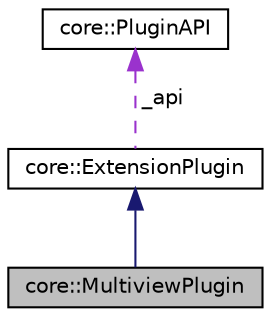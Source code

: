 digraph "core::MultiviewPlugin"
{
 // LATEX_PDF_SIZE
  edge [fontname="Helvetica",fontsize="10",labelfontname="Helvetica",labelfontsize="10"];
  node [fontname="Helvetica",fontsize="10",shape=record];
  Node1 [label="core::MultiviewPlugin",height=0.2,width=0.4,color="black", fillcolor="grey75", style="filled", fontcolor="black",tooltip=" "];
  Node2 -> Node1 [dir="back",color="midnightblue",fontsize="10",style="solid",fontname="Helvetica"];
  Node2 [label="core::ExtensionPlugin",height=0.2,width=0.4,color="black", fillcolor="white", style="filled",URL="$d4/dfc/classcore_1_1ExtensionPlugin.html",tooltip=" "];
  Node3 -> Node2 [dir="back",color="darkorchid3",fontsize="10",style="dashed",label=" _api" ,fontname="Helvetica"];
  Node3 [label="core::PluginAPI",height=0.2,width=0.4,color="black", fillcolor="white", style="filled",URL="$d2/d07/classcore_1_1PluginAPI.html",tooltip=" "];
}
